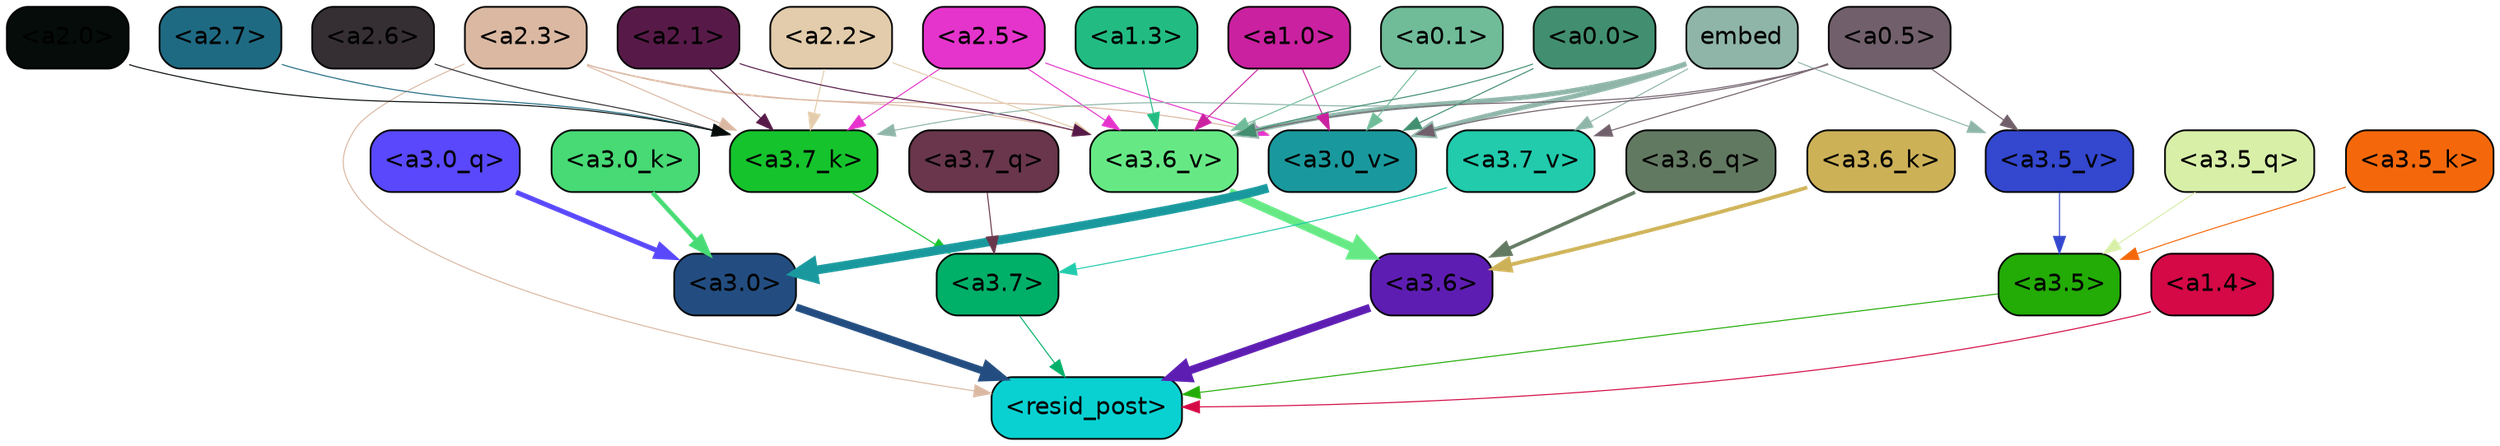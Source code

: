 strict digraph "" {
	graph [bgcolor=transparent,
		layout=dot,
		overlap=false,
		splines=true
	];
	"<a3.7>"	[color=black,
		fillcolor="#00af68",
		fontname=Helvetica,
		shape=box,
		style="filled, rounded"];
	"<resid_post>"	[color=black,
		fillcolor="#09d1d2",
		fontname=Helvetica,
		shape=box,
		style="filled, rounded"];
	"<a3.7>" -> "<resid_post>"	[color="#00af68",
		penwidth=0.6];
	"<a3.6>"	[color=black,
		fillcolor="#5e1db2",
		fontname=Helvetica,
		shape=box,
		style="filled, rounded"];
	"<a3.6>" -> "<resid_post>"	[color="#5e1db2",
		penwidth=4.646730065345764];
	"<a3.5>"	[color=black,
		fillcolor="#23ab06",
		fontname=Helvetica,
		shape=box,
		style="filled, rounded"];
	"<a3.5>" -> "<resid_post>"	[color="#23ab06",
		penwidth=0.6];
	"<a3.0>"	[color=black,
		fillcolor="#234d80",
		fontname=Helvetica,
		shape=box,
		style="filled, rounded"];
	"<a3.0>" -> "<resid_post>"	[color="#234d80",
		penwidth=4.323132634162903];
	"<a2.3>"	[color=black,
		fillcolor="#dbb8a2",
		fontname=Helvetica,
		shape=box,
		style="filled, rounded"];
	"<a2.3>" -> "<resid_post>"	[color="#dbb8a2",
		penwidth=0.6];
	"<a3.7_k>"	[color=black,
		fillcolor="#15c32c",
		fontname=Helvetica,
		shape=box,
		style="filled, rounded"];
	"<a2.3>" -> "<a3.7_k>"	[color="#dbb8a2",
		penwidth=0.6];
	"<a3.6_v>"	[color=black,
		fillcolor="#66e985",
		fontname=Helvetica,
		shape=box,
		style="filled, rounded"];
	"<a2.3>" -> "<a3.6_v>"	[color="#dbb8a2",
		penwidth=0.6];
	"<a3.0_v>"	[color=black,
		fillcolor="#19999d",
		fontname=Helvetica,
		shape=box,
		style="filled, rounded"];
	"<a2.3>" -> "<a3.0_v>"	[color="#dbb8a2",
		penwidth=0.6];
	"<a1.4>"	[color=black,
		fillcolor="#d40945",
		fontname=Helvetica,
		shape=box,
		style="filled, rounded"];
	"<a1.4>" -> "<resid_post>"	[color="#d40945",
		penwidth=0.6];
	"<a3.7_q>"	[color=black,
		fillcolor="#69364b",
		fontname=Helvetica,
		shape=box,
		style="filled, rounded"];
	"<a3.7_q>" -> "<a3.7>"	[color="#69364b",
		penwidth=0.6];
	"<a3.6_q>"	[color=black,
		fillcolor="#627961",
		fontname=Helvetica,
		shape=box,
		style="filled, rounded"];
	"<a3.6_q>" -> "<a3.6>"	[color="#627961",
		penwidth=2.03758105635643];
	"<a3.5_q>"	[color=black,
		fillcolor="#d8efa8",
		fontname=Helvetica,
		shape=box,
		style="filled, rounded"];
	"<a3.5_q>" -> "<a3.5>"	[color="#d8efa8",
		penwidth=0.6];
	"<a3.0_q>"	[color=black,
		fillcolor="#5948fc",
		fontname=Helvetica,
		shape=box,
		style="filled, rounded"];
	"<a3.0_q>" -> "<a3.0>"	[color="#5948fc",
		penwidth=2.8638100624084473];
	"<a3.7_k>" -> "<a3.7>"	[color="#15c32c",
		penwidth=0.6];
	"<a3.6_k>"	[color=black,
		fillcolor="#ccb157",
		fontname=Helvetica,
		shape=box,
		style="filled, rounded"];
	"<a3.6_k>" -> "<a3.6>"	[color="#ccb157",
		penwidth=2.174198240041733];
	"<a3.5_k>"	[color=black,
		fillcolor="#f4680b",
		fontname=Helvetica,
		shape=box,
		style="filled, rounded"];
	"<a3.5_k>" -> "<a3.5>"	[color="#f4680b",
		penwidth=0.6];
	"<a3.0_k>"	[color=black,
		fillcolor="#47da75",
		fontname=Helvetica,
		shape=box,
		style="filled, rounded"];
	"<a3.0_k>" -> "<a3.0>"	[color="#47da75",
		penwidth=2.6274144649505615];
	"<a3.7_v>"	[color=black,
		fillcolor="#21cbac",
		fontname=Helvetica,
		shape=box,
		style="filled, rounded"];
	"<a3.7_v>" -> "<a3.7>"	[color="#21cbac",
		penwidth=0.6];
	"<a3.6_v>" -> "<a3.6>"	[color="#66e985",
		penwidth=5.002329230308533];
	"<a3.5_v>"	[color=black,
		fillcolor="#3347cf",
		fontname=Helvetica,
		shape=box,
		style="filled, rounded"];
	"<a3.5_v>" -> "<a3.5>"	[color="#3347cf",
		penwidth=0.6];
	"<a3.0_v>" -> "<a3.0>"	[color="#19999d",
		penwidth=5.188832879066467];
	"<a2.7>"	[color=black,
		fillcolor="#1f6a83",
		fontname=Helvetica,
		shape=box,
		style="filled, rounded"];
	"<a2.7>" -> "<a3.7_k>"	[color="#1f6a83",
		penwidth=0.6];
	"<a2.6>"	[color=black,
		fillcolor="#352f33",
		fontname=Helvetica,
		shape=box,
		style="filled, rounded"];
	"<a2.6>" -> "<a3.7_k>"	[color="#352f33",
		penwidth=0.6];
	"<a2.5>"	[color=black,
		fillcolor="#e534cc",
		fontname=Helvetica,
		shape=box,
		style="filled, rounded"];
	"<a2.5>" -> "<a3.7_k>"	[color="#e534cc",
		penwidth=0.6];
	"<a2.5>" -> "<a3.6_v>"	[color="#e534cc",
		penwidth=0.6];
	"<a2.5>" -> "<a3.0_v>"	[color="#e534cc",
		penwidth=0.6];
	"<a2.2>"	[color=black,
		fillcolor="#e3ccab",
		fontname=Helvetica,
		shape=box,
		style="filled, rounded"];
	"<a2.2>" -> "<a3.7_k>"	[color="#e3ccab",
		penwidth=0.6];
	"<a2.2>" -> "<a3.6_v>"	[color="#e3ccab",
		penwidth=0.6];
	"<a2.1>"	[color=black,
		fillcolor="#571a48",
		fontname=Helvetica,
		shape=box,
		style="filled, rounded"];
	"<a2.1>" -> "<a3.7_k>"	[color="#571a48",
		penwidth=0.6];
	"<a2.1>" -> "<a3.6_v>"	[color="#571a48",
		penwidth=0.6];
	"<a2.0>"	[color=black,
		fillcolor="#050c0a",
		fontname=Helvetica,
		shape=box,
		style="filled, rounded"];
	"<a2.0>" -> "<a3.7_k>"	[color="#050c0a",
		penwidth=0.6];
	embed	[color=black,
		fillcolor="#8fb5a9",
		fontname=Helvetica,
		shape=box,
		style="filled, rounded"];
	embed -> "<a3.7_k>"	[color="#8fb5a9",
		penwidth=0.6];
	embed -> "<a3.7_v>"	[color="#8fb5a9",
		penwidth=0.6];
	embed -> "<a3.6_v>"	[color="#8fb5a9",
		penwidth=2.8301228284835815];
	embed -> "<a3.5_v>"	[color="#8fb5a9",
		penwidth=0.6];
	embed -> "<a3.0_v>"	[color="#8fb5a9",
		penwidth=2.7660785913467407];
	"<a0.5>"	[color=black,
		fillcolor="#71606b",
		fontname=Helvetica,
		shape=box,
		style="filled, rounded"];
	"<a0.5>" -> "<a3.7_v>"	[color="#71606b",
		penwidth=0.6];
	"<a0.5>" -> "<a3.6_v>"	[color="#71606b",
		penwidth=0.6];
	"<a0.5>" -> "<a3.5_v>"	[color="#71606b",
		penwidth=0.6];
	"<a0.5>" -> "<a3.0_v>"	[color="#71606b",
		penwidth=0.6124261617660522];
	"<a1.3>"	[color=black,
		fillcolor="#22bc83",
		fontname=Helvetica,
		shape=box,
		style="filled, rounded"];
	"<a1.3>" -> "<a3.6_v>"	[color="#22bc83",
		penwidth=0.6];
	"<a1.0>"	[color=black,
		fillcolor="#ca21a0",
		fontname=Helvetica,
		shape=box,
		style="filled, rounded"];
	"<a1.0>" -> "<a3.6_v>"	[color="#ca21a0",
		penwidth=0.6];
	"<a1.0>" -> "<a3.0_v>"	[color="#ca21a0",
		penwidth=0.6];
	"<a0.1>"	[color=black,
		fillcolor="#70bc99",
		fontname=Helvetica,
		shape=box,
		style="filled, rounded"];
	"<a0.1>" -> "<a3.6_v>"	[color="#70bc99",
		penwidth=0.6];
	"<a0.1>" -> "<a3.0_v>"	[color="#70bc99",
		penwidth=0.6];
	"<a0.0>"	[color=black,
		fillcolor="#418f70",
		fontname=Helvetica,
		shape=box,
		style="filled, rounded"];
	"<a0.0>" -> "<a3.6_v>"	[color="#418f70",
		penwidth=0.6];
	"<a0.0>" -> "<a3.0_v>"	[color="#418f70",
		penwidth=0.6];
}
